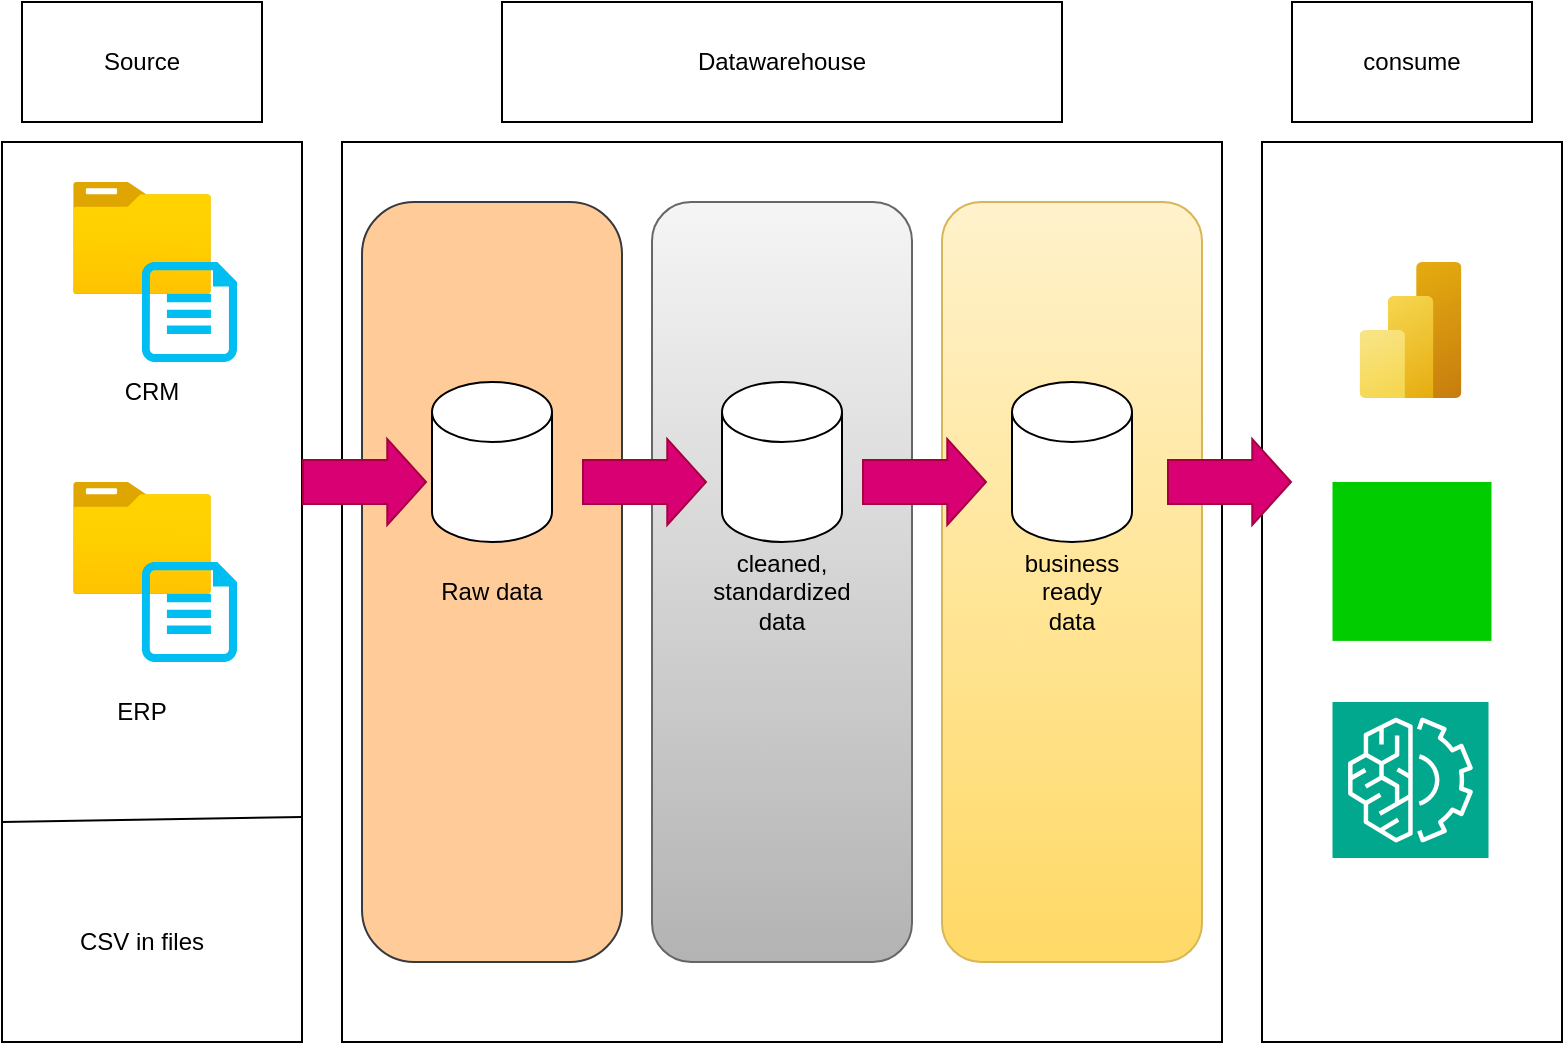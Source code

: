 <mxfile version="28.1.2">
  <diagram name="Page-1" id="j8GdYX6oakllIZBTfDct">
    <mxGraphModel dx="855" dy="1764" grid="1" gridSize="10" guides="1" tooltips="1" connect="1" arrows="1" fold="1" page="1" pageScale="1" pageWidth="827" pageHeight="1169" math="0" shadow="0">
      <root>
        <mxCell id="0" />
        <mxCell id="1" parent="0" />
        <mxCell id="8kzsMr0_6I6e5mMo5RrC-1" value="" style="rounded=0;whiteSpace=wrap;html=1;" vertex="1" parent="1">
          <mxGeometry x="40" y="60" width="150" height="450" as="geometry" />
        </mxCell>
        <mxCell id="8kzsMr0_6I6e5mMo5RrC-2" value="Source" style="rounded=0;whiteSpace=wrap;html=1;" vertex="1" parent="1">
          <mxGeometry x="50" y="-10" width="120" height="60" as="geometry" />
        </mxCell>
        <mxCell id="8kzsMr0_6I6e5mMo5RrC-3" value="" style="rounded=0;whiteSpace=wrap;html=1;" vertex="1" parent="1">
          <mxGeometry x="210" y="60" width="440" height="450" as="geometry" />
        </mxCell>
        <mxCell id="8kzsMr0_6I6e5mMo5RrC-4" value="" style="rounded=0;whiteSpace=wrap;html=1;" vertex="1" parent="1">
          <mxGeometry x="670" y="60" width="150" height="450" as="geometry" />
        </mxCell>
        <mxCell id="8kzsMr0_6I6e5mMo5RrC-5" value="Datawarehouse" style="rounded=0;whiteSpace=wrap;html=1;" vertex="1" parent="1">
          <mxGeometry x="290" y="-10" width="280" height="60" as="geometry" />
        </mxCell>
        <mxCell id="8kzsMr0_6I6e5mMo5RrC-6" value="consume" style="rounded=0;whiteSpace=wrap;html=1;" vertex="1" parent="1">
          <mxGeometry x="685" y="-10" width="120" height="60" as="geometry" />
        </mxCell>
        <mxCell id="8kzsMr0_6I6e5mMo5RrC-8" value="" style="image;aspect=fixed;html=1;points=[];align=center;fontSize=12;image=img/lib/azure2/general/Folder_Blank.svg;" vertex="1" parent="1">
          <mxGeometry x="75.5" y="80" width="69" height="56.0" as="geometry" />
        </mxCell>
        <mxCell id="8kzsMr0_6I6e5mMo5RrC-9" value="" style="verticalLabelPosition=bottom;html=1;verticalAlign=top;align=center;strokeColor=none;fillColor=#00BEF2;shape=mxgraph.azure.cloud_services_configuration_file;pointerEvents=1;" vertex="1" parent="1">
          <mxGeometry x="110" y="120" width="47.5" height="50" as="geometry" />
        </mxCell>
        <mxCell id="8kzsMr0_6I6e5mMo5RrC-10" value="" style="image;aspect=fixed;html=1;points=[];align=center;fontSize=12;image=img/lib/azure2/general/Folder_Blank.svg;" vertex="1" parent="1">
          <mxGeometry x="75.5" y="230" width="69" height="56.0" as="geometry" />
        </mxCell>
        <mxCell id="8kzsMr0_6I6e5mMo5RrC-11" value="" style="verticalLabelPosition=bottom;html=1;verticalAlign=top;align=center;strokeColor=none;fillColor=#00BEF2;shape=mxgraph.azure.cloud_services_configuration_file;pointerEvents=1;" vertex="1" parent="1">
          <mxGeometry x="110" y="270" width="47.5" height="50" as="geometry" />
        </mxCell>
        <mxCell id="8kzsMr0_6I6e5mMo5RrC-12" value="CRM" style="text;strokeColor=none;align=center;fillColor=none;html=1;verticalAlign=middle;whiteSpace=wrap;rounded=0;" vertex="1" parent="1">
          <mxGeometry x="84.5" y="170" width="60" height="30" as="geometry" />
        </mxCell>
        <mxCell id="8kzsMr0_6I6e5mMo5RrC-13" value="ERP" style="text;strokeColor=none;align=center;fillColor=none;html=1;verticalAlign=middle;whiteSpace=wrap;rounded=0;" vertex="1" parent="1">
          <mxGeometry x="80" y="330" width="60" height="30" as="geometry" />
        </mxCell>
        <mxCell id="8kzsMr0_6I6e5mMo5RrC-14" value="CSV in files" style="text;strokeColor=none;align=center;fillColor=none;html=1;verticalAlign=middle;whiteSpace=wrap;rounded=0;" vertex="1" parent="1">
          <mxGeometry x="65" y="430" width="90" height="60" as="geometry" />
        </mxCell>
        <mxCell id="8kzsMr0_6I6e5mMo5RrC-16" value="" style="endArrow=none;html=1;rounded=0;entryX=1;entryY=0.75;entryDx=0;entryDy=0;" edge="1" parent="1" target="8kzsMr0_6I6e5mMo5RrC-1">
          <mxGeometry width="50" height="50" relative="1" as="geometry">
            <mxPoint x="40" y="400" as="sourcePoint" />
            <mxPoint x="90" y="350" as="targetPoint" />
          </mxGeometry>
        </mxCell>
        <mxCell id="8kzsMr0_6I6e5mMo5RrC-21" value="" style="rounded=1;whiteSpace=wrap;html=1;fillColor=#ffcc99;strokeColor=#36393d;arcSize=20;" vertex="1" parent="1">
          <mxGeometry x="220" y="90" width="130" height="380" as="geometry" />
        </mxCell>
        <mxCell id="8kzsMr0_6I6e5mMo5RrC-22" value="" style="rounded=1;whiteSpace=wrap;html=1;fillColor=#f5f5f5;strokeColor=#666666;gradientColor=#b3b3b3;" vertex="1" parent="1">
          <mxGeometry x="365" y="90" width="130" height="380" as="geometry" />
        </mxCell>
        <mxCell id="8kzsMr0_6I6e5mMo5RrC-23" value="" style="rounded=1;whiteSpace=wrap;html=1;fillColor=#fff2cc;gradientColor=#ffd966;strokeColor=#d6b656;" vertex="1" parent="1">
          <mxGeometry x="510" y="90" width="130" height="380" as="geometry" />
        </mxCell>
        <mxCell id="8kzsMr0_6I6e5mMo5RrC-24" value="" style="shape=cylinder3;whiteSpace=wrap;html=1;boundedLbl=1;backgroundOutline=1;size=15;" vertex="1" parent="1">
          <mxGeometry x="255" y="180" width="60" height="80" as="geometry" />
        </mxCell>
        <mxCell id="8kzsMr0_6I6e5mMo5RrC-25" value="" style="shape=cylinder3;whiteSpace=wrap;html=1;boundedLbl=1;backgroundOutline=1;size=15;" vertex="1" parent="1">
          <mxGeometry x="400" y="180" width="60" height="80" as="geometry" />
        </mxCell>
        <mxCell id="8kzsMr0_6I6e5mMo5RrC-26" value="" style="shape=cylinder3;whiteSpace=wrap;html=1;boundedLbl=1;backgroundOutline=1;size=15;" vertex="1" parent="1">
          <mxGeometry x="545" y="180" width="60" height="80" as="geometry" />
        </mxCell>
        <mxCell id="8kzsMr0_6I6e5mMo5RrC-29" value="" style="shape=flexArrow;endArrow=classic;html=1;rounded=0;fillColor=#d80073;strokeColor=#A50040;width=22;endSize=6.12;entryX=-0.025;entryY=0.627;entryDx=0;entryDy=0;entryPerimeter=0;" edge="1" parent="1">
          <mxGeometry width="50" height="50" relative="1" as="geometry">
            <mxPoint x="190" y="230" as="sourcePoint" />
            <mxPoint x="252.5" y="230.0" as="targetPoint" />
          </mxGeometry>
        </mxCell>
        <mxCell id="8kzsMr0_6I6e5mMo5RrC-30" value="" style="shape=flexArrow;endArrow=classic;html=1;rounded=0;fillColor=#d80073;strokeColor=#A50040;width=22;endSize=6.12;entryX=-0.025;entryY=0.627;entryDx=0;entryDy=0;entryPerimeter=0;" edge="1" parent="1">
          <mxGeometry width="50" height="50" relative="1" as="geometry">
            <mxPoint x="330" y="230" as="sourcePoint" />
            <mxPoint x="392.5" y="230.0" as="targetPoint" />
          </mxGeometry>
        </mxCell>
        <mxCell id="8kzsMr0_6I6e5mMo5RrC-31" value="" style="shape=flexArrow;endArrow=classic;html=1;rounded=0;fillColor=#d80073;strokeColor=#A50040;width=22;endSize=6.12;entryX=-0.025;entryY=0.627;entryDx=0;entryDy=0;entryPerimeter=0;" edge="1" parent="1">
          <mxGeometry width="50" height="50" relative="1" as="geometry">
            <mxPoint x="470" y="230" as="sourcePoint" />
            <mxPoint x="532.5" y="230.0" as="targetPoint" />
          </mxGeometry>
        </mxCell>
        <mxCell id="8kzsMr0_6I6e5mMo5RrC-32" value="&lt;font style=&quot;color: rgb(0, 0, 0);&quot;&gt;Raw data&lt;/font&gt;" style="text;strokeColor=none;align=center;fillColor=none;html=1;verticalAlign=middle;whiteSpace=wrap;rounded=0;" vertex="1" parent="1">
          <mxGeometry x="255" y="270" width="60" height="30" as="geometry" />
        </mxCell>
        <mxCell id="8kzsMr0_6I6e5mMo5RrC-33" value="&lt;font style=&quot;color: rgb(0, 0, 0);&quot;&gt;cleaned, standardized&lt;/font&gt;&lt;div&gt;&lt;font style=&quot;color: rgb(0, 0, 0);&quot;&gt;data&lt;/font&gt;&lt;/div&gt;" style="text;strokeColor=none;align=center;fillColor=none;html=1;verticalAlign=middle;whiteSpace=wrap;rounded=0;" vertex="1" parent="1">
          <mxGeometry x="400" y="270" width="60" height="30" as="geometry" />
        </mxCell>
        <mxCell id="8kzsMr0_6I6e5mMo5RrC-34" value="&lt;font style=&quot;color: rgb(0, 0, 0);&quot;&gt;business ready&lt;/font&gt;&lt;div&gt;&lt;font style=&quot;color: rgb(0, 0, 0);&quot;&gt;data&lt;/font&gt;&lt;/div&gt;" style="text;strokeColor=none;align=center;fillColor=none;html=1;verticalAlign=middle;whiteSpace=wrap;rounded=0;" vertex="1" parent="1">
          <mxGeometry x="545" y="270" width="60" height="30" as="geometry" />
        </mxCell>
        <mxCell id="8kzsMr0_6I6e5mMo5RrC-35" value="" style="shape=flexArrow;endArrow=classic;html=1;rounded=0;fillColor=#d80073;strokeColor=#A50040;width=22;endSize=6.12;entryX=-0.025;entryY=0.627;entryDx=0;entryDy=0;entryPerimeter=0;" edge="1" parent="1">
          <mxGeometry width="50" height="50" relative="1" as="geometry">
            <mxPoint x="622.5" y="230" as="sourcePoint" />
            <mxPoint x="685" y="230.0" as="targetPoint" />
          </mxGeometry>
        </mxCell>
        <mxCell id="8kzsMr0_6I6e5mMo5RrC-36" value="" style="image;aspect=fixed;html=1;points=[];align=center;fontSize=12;image=img/lib/azure2/analytics/Power_BI_Embedded.svg;" vertex="1" parent="1">
          <mxGeometry x="718.75" y="120" width="51" height="68" as="geometry" />
        </mxCell>
        <mxCell id="8kzsMr0_6I6e5mMo5RrC-37" value="" style="sketch=0;verticalLabelPosition=bottom;sketch=0;aspect=fixed;html=1;verticalAlign=top;strokeColor=none;fillColor=#00CC00;align=center;outlineConnect=0;pointerEvents=1;shape=mxgraph.citrix2.professional_graphics_desktop;" vertex="1" parent="1">
          <mxGeometry x="705.25" y="230" width="79.5" height="79.45" as="geometry" />
        </mxCell>
        <mxCell id="8kzsMr0_6I6e5mMo5RrC-38" value="" style="sketch=0;points=[[0,0,0],[0.25,0,0],[0.5,0,0],[0.75,0,0],[1,0,0],[0,1,0],[0.25,1,0],[0.5,1,0],[0.75,1,0],[1,1,0],[0,0.25,0],[0,0.5,0],[0,0.75,0],[1,0.25,0],[1,0.5,0],[1,0.75,0]];outlineConnect=0;fontColor=#232F3E;fillColor=#01A88D;strokeColor=#ffffff;dashed=0;verticalLabelPosition=bottom;verticalAlign=top;align=center;html=1;fontSize=12;fontStyle=0;aspect=fixed;shape=mxgraph.aws4.resourceIcon;resIcon=mxgraph.aws4.machine_learning;" vertex="1" parent="1">
          <mxGeometry x="705.25" y="340" width="78" height="78" as="geometry" />
        </mxCell>
      </root>
    </mxGraphModel>
  </diagram>
</mxfile>
